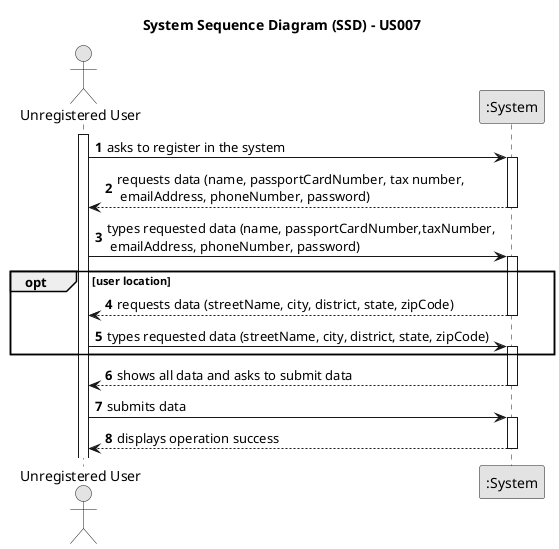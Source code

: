@startuml
skinparam monochrome true
skinparam packageStyle rectangle
skinparam shadowing false

title System Sequence Diagram (SSD) - US007

autonumber

actor "Unregistered User" as User
participant ":System" as System

activate User

    User -> System : asks to register in the system
    activate System

    System --> User : requests data (name, passportCardNumber, tax number,\n emailAddress, phoneNumber, password)
    deactivate System

    User -> System : types requested data (name, passportCardNumber,taxNumber,\n emailAddress, phoneNumber, password)
    activate System

    opt user location
    System --> User : requests data (streetName, city, district, state, zipCode)
    deactivate System

    User -> System : types requested data (streetName, city, district, state, zipCode)
    activate System
    end opt

    System --> User : shows all data and asks to submit data
    deactivate System

    User -> System : submits data
    activate System

    System --> User : displays operation success
    deactivate System

@enduml